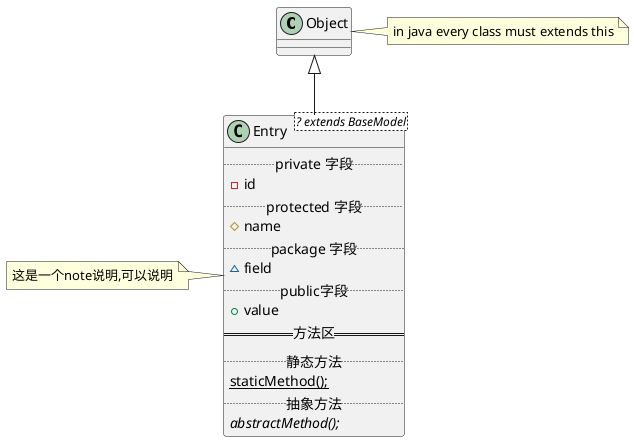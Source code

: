 @startuml
Object <|-- Entry
class Entry<? extends BaseModel>{
    ..private 字段..
    - id
    ..protected 字段..
    # name
    ..package 字段..
    ~ field
    ..public字段..
    + value
    ==方法区==
    ..静态方法..
    {static} staticMethod();
    ..抽象方法..
    {abstract} abstractMethod();
}
note left of Entry: 这是一个note说明,可以说明
note "in java every class must extends this" as N1
Object . N1
@enduml